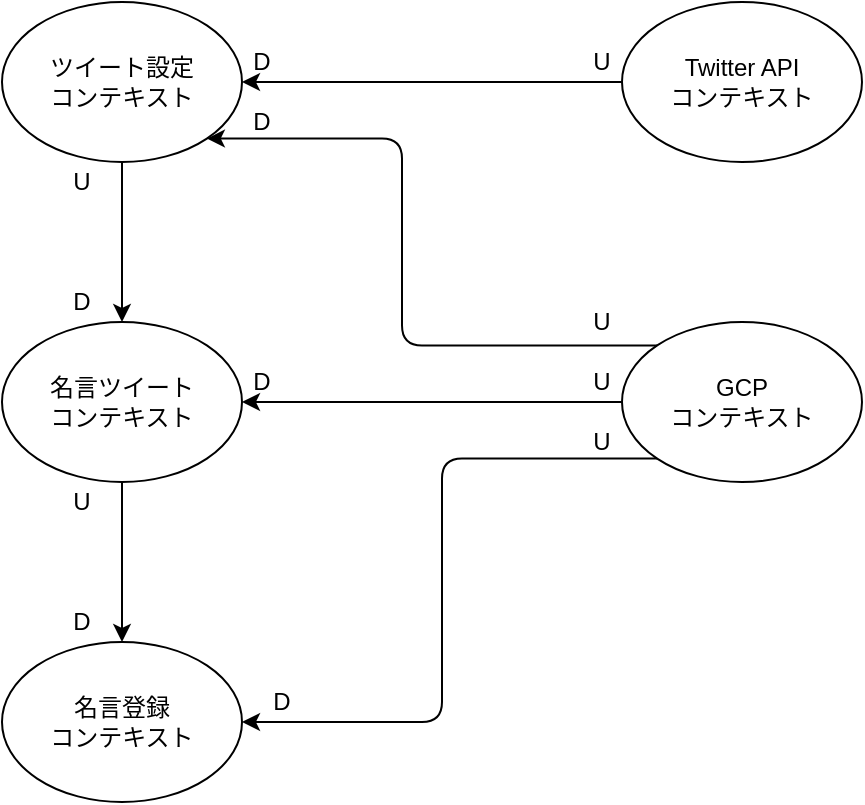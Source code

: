 <mxfile version="13.1.3">
    <diagram id="6hGFLwfOUW9BJ-s0fimq" name="Page-1">
        <mxGraphModel dx="1069" dy="526" grid="1" gridSize="10" guides="1" tooltips="1" connect="1" arrows="1" fold="1" page="1" pageScale="1" pageWidth="827" pageHeight="1169" math="0" shadow="0">
            <root>
                <mxCell id="0"/>
                <mxCell id="1" parent="0"/>
                <mxCell id="2" value="名言登録&lt;br&gt;コンテキスト" style="ellipse;whiteSpace=wrap;html=1;" vertex="1" parent="1">
                    <mxGeometry x="220" y="360" width="120" height="80" as="geometry"/>
                </mxCell>
                <mxCell id="3" value="GCP&lt;br&gt;コンテキスト" style="ellipse;whiteSpace=wrap;html=1;" vertex="1" parent="1">
                    <mxGeometry x="530" y="200" width="120" height="80" as="geometry"/>
                </mxCell>
                <mxCell id="4" value="Twitter API&lt;br&gt;コンテキスト" style="ellipse;whiteSpace=wrap;html=1;" vertex="1" parent="1">
                    <mxGeometry x="530" y="40" width="120" height="80" as="geometry"/>
                </mxCell>
                <mxCell id="5" value="" style="edgeStyle=elbowEdgeStyle;elbow=horizontal;endArrow=classic;html=1;exitX=0;exitY=1;exitDx=0;exitDy=0;entryX=1;entryY=0.5;entryDx=0;entryDy=0;" edge="1" parent="1" source="3" target="2">
                    <mxGeometry width="50" height="50" relative="1" as="geometry">
                        <mxPoint x="370" y="300" as="sourcePoint"/>
                        <mxPoint x="420" y="250" as="targetPoint"/>
                        <Array as="points">
                            <mxPoint x="440" y="340"/>
                        </Array>
                    </mxGeometry>
                </mxCell>
                <mxCell id="6" value="U" style="text;html=1;strokeColor=none;fillColor=none;align=center;verticalAlign=middle;whiteSpace=wrap;rounded=0;" vertex="1" parent="1">
                    <mxGeometry x="500" y="60" width="40" height="20" as="geometry"/>
                </mxCell>
                <mxCell id="7" value="D" style="text;html=1;strokeColor=none;fillColor=none;align=center;verticalAlign=middle;whiteSpace=wrap;rounded=0;" vertex="1" parent="1">
                    <mxGeometry x="330" y="60" width="40" height="20" as="geometry"/>
                </mxCell>
                <mxCell id="8" value="" style="edgeStyle=elbowEdgeStyle;elbow=horizontal;endArrow=classic;html=1;exitX=0;exitY=0.5;exitDx=0;exitDy=0;entryX=1;entryY=0.5;entryDx=0;entryDy=0;" edge="1" parent="1" source="4" target="19">
                    <mxGeometry width="50" height="50" relative="1" as="geometry">
                        <mxPoint x="550" y="170" as="sourcePoint"/>
                        <mxPoint x="410" y="240" as="targetPoint"/>
                        <Array as="points">
                            <mxPoint x="430" y="90"/>
                        </Array>
                    </mxGeometry>
                </mxCell>
                <mxCell id="9" value="U" style="text;html=1;strokeColor=none;fillColor=none;align=center;verticalAlign=middle;whiteSpace=wrap;rounded=0;" vertex="1" parent="1">
                    <mxGeometry x="500" y="190" width="40" height="20" as="geometry"/>
                </mxCell>
                <mxCell id="10" value="D" style="text;html=1;strokeColor=none;fillColor=none;align=center;verticalAlign=middle;whiteSpace=wrap;rounded=0;" vertex="1" parent="1">
                    <mxGeometry x="340" y="380" width="40" height="20" as="geometry"/>
                </mxCell>
                <mxCell id="11" value="名言ツイート&lt;br&gt;コンテキスト" style="ellipse;whiteSpace=wrap;html=1;" vertex="1" parent="1">
                    <mxGeometry x="220" y="200" width="120" height="80" as="geometry"/>
                </mxCell>
                <mxCell id="12" value="" style="edgeStyle=elbowEdgeStyle;elbow=horizontal;endArrow=classic;html=1;exitX=0;exitY=0;exitDx=0;exitDy=0;entryX=1;entryY=1;entryDx=0;entryDy=0;" edge="1" parent="1" source="3" target="19">
                    <mxGeometry width="50" height="50" relative="1" as="geometry">
                        <mxPoint x="540" y="170" as="sourcePoint"/>
                        <mxPoint x="322" y="190" as="targetPoint"/>
                        <Array as="points">
                            <mxPoint x="420" y="160"/>
                        </Array>
                    </mxGeometry>
                </mxCell>
                <mxCell id="13" value="U" style="text;html=1;strokeColor=none;fillColor=none;align=center;verticalAlign=middle;whiteSpace=wrap;rounded=0;" vertex="1" parent="1">
                    <mxGeometry x="500" y="250" width="40" height="20" as="geometry"/>
                </mxCell>
                <mxCell id="14" value="D" style="text;html=1;strokeColor=none;fillColor=none;align=center;verticalAlign=middle;whiteSpace=wrap;rounded=0;" vertex="1" parent="1">
                    <mxGeometry x="330" y="90" width="40" height="20" as="geometry"/>
                </mxCell>
                <mxCell id="15" value="" style="edgeStyle=elbowEdgeStyle;elbow=horizontal;endArrow=classic;html=1;entryX=0.5;entryY=0;entryDx=0;entryDy=0;exitX=0.5;exitY=1;exitDx=0;exitDy=0;" edge="1" parent="1" source="11" target="2">
                    <mxGeometry width="50" height="50" relative="1" as="geometry">
                        <mxPoint x="280" y="240" as="sourcePoint"/>
                        <mxPoint x="350" y="360" as="targetPoint"/>
                        <Array as="points">
                            <mxPoint x="280" y="320"/>
                        </Array>
                    </mxGeometry>
                </mxCell>
                <mxCell id="16" value="D" style="text;html=1;strokeColor=none;fillColor=none;align=center;verticalAlign=middle;whiteSpace=wrap;rounded=0;" vertex="1" parent="1">
                    <mxGeometry x="240" y="340" width="40" height="20" as="geometry"/>
                </mxCell>
                <mxCell id="17" value="U" style="text;html=1;strokeColor=none;fillColor=none;align=center;verticalAlign=middle;whiteSpace=wrap;rounded=0;" vertex="1" parent="1">
                    <mxGeometry x="240" y="280" width="40" height="20" as="geometry"/>
                </mxCell>
                <mxCell id="19" value="ツイート設定&lt;br&gt;コンテキスト" style="ellipse;whiteSpace=wrap;html=1;" vertex="1" parent="1">
                    <mxGeometry x="220" y="40" width="120" height="80" as="geometry"/>
                </mxCell>
                <mxCell id="20" value="" style="edgeStyle=elbowEdgeStyle;elbow=horizontal;endArrow=classic;html=1;entryX=0.5;entryY=0;entryDx=0;entryDy=0;exitX=0.5;exitY=1;exitDx=0;exitDy=0;" edge="1" parent="1" source="19" target="11">
                    <mxGeometry width="50" height="50" relative="1" as="geometry">
                        <mxPoint x="290" y="290" as="sourcePoint"/>
                        <mxPoint x="290" y="370" as="targetPoint"/>
                        <Array as="points"/>
                    </mxGeometry>
                </mxCell>
                <mxCell id="21" value="D" style="text;html=1;strokeColor=none;fillColor=none;align=center;verticalAlign=middle;whiteSpace=wrap;rounded=0;" vertex="1" parent="1">
                    <mxGeometry x="240" y="180" width="40" height="20" as="geometry"/>
                </mxCell>
                <mxCell id="22" value="U" style="text;html=1;strokeColor=none;fillColor=none;align=center;verticalAlign=middle;whiteSpace=wrap;rounded=0;" vertex="1" parent="1">
                    <mxGeometry x="240" y="120" width="40" height="20" as="geometry"/>
                </mxCell>
                <mxCell id="23" value="" style="edgeStyle=elbowEdgeStyle;elbow=horizontal;endArrow=classic;html=1;exitX=0;exitY=0.5;exitDx=0;exitDy=0;entryX=1;entryY=0.5;entryDx=0;entryDy=0;" edge="1" parent="1" source="3" target="11">
                    <mxGeometry width="50" height="50" relative="1" as="geometry">
                        <mxPoint x="557.574" y="278.284" as="sourcePoint"/>
                        <mxPoint x="350" y="410" as="targetPoint"/>
                        <Array as="points">
                            <mxPoint x="440" y="270"/>
                        </Array>
                    </mxGeometry>
                </mxCell>
                <mxCell id="25" value="D" style="text;html=1;strokeColor=none;fillColor=none;align=center;verticalAlign=middle;whiteSpace=wrap;rounded=0;" vertex="1" parent="1">
                    <mxGeometry x="330" y="220" width="40" height="20" as="geometry"/>
                </mxCell>
                <mxCell id="26" value="U" style="text;html=1;strokeColor=none;fillColor=none;align=center;verticalAlign=middle;whiteSpace=wrap;rounded=0;" vertex="1" parent="1">
                    <mxGeometry x="500" y="220" width="40" height="20" as="geometry"/>
                </mxCell>
            </root>
        </mxGraphModel>
    </diagram>
</mxfile>
